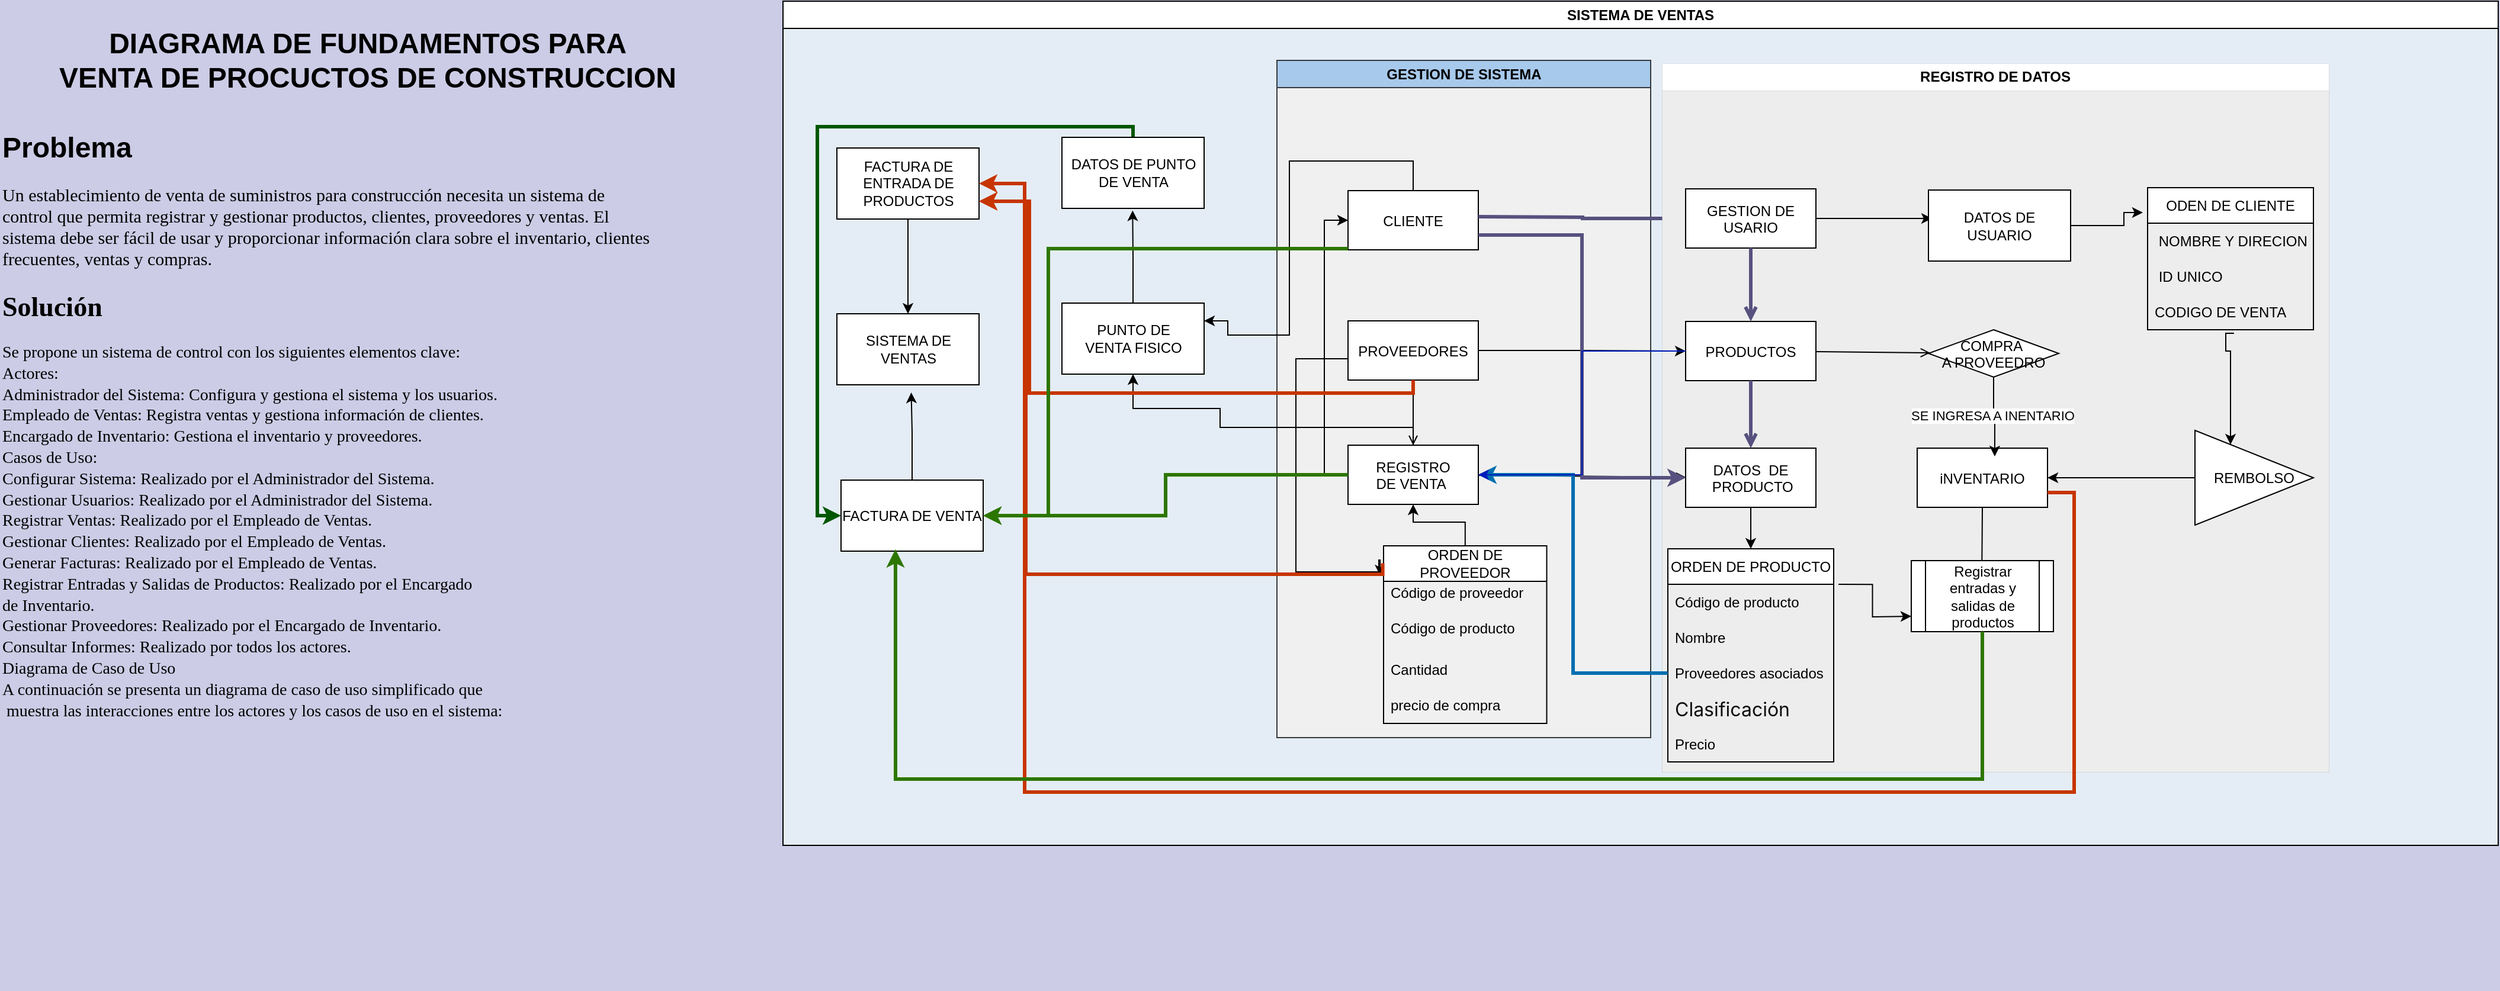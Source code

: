 <mxfile version="24.2.7" type="github">
  <diagram name="Page-1" id="e7e014a7-5840-1c2e-5031-d8a46d1fe8dd">
    <mxGraphModel dx="2910" dy="958" grid="0" gridSize="10" guides="1" tooltips="1" connect="1" arrows="1" fold="1" page="1" pageScale="1" pageWidth="1169" pageHeight="826" background="#CCCCE6" math="0" shadow="0">
      <root>
        <mxCell id="0" />
        <mxCell id="1" parent="0" />
        <mxCell id="HUgngF4sUjFD6s-CNiiS-120" value="SISTEMA DE VENTAS" style="swimlane;whiteSpace=wrap;html=1;swimlaneFillColor=#E4EDF5;" vertex="1" parent="1">
          <mxGeometry x="-450" y="6" width="1448" height="713" as="geometry" />
        </mxCell>
        <mxCell id="HUgngF4sUjFD6s-CNiiS-171" style="edgeStyle=orthogonalEdgeStyle;rounded=0;orthogonalLoop=1;jettySize=auto;html=1;exitX=0.5;exitY=0;exitDx=0;exitDy=0;" edge="1" parent="HUgngF4sUjFD6s-CNiiS-120" source="HUgngF4sUjFD6s-CNiiS-159">
          <mxGeometry relative="1" as="geometry">
            <mxPoint x="295.143" y="176.714" as="targetPoint" />
          </mxGeometry>
        </mxCell>
        <mxCell id="HUgngF4sUjFD6s-CNiiS-159" value="PUNTO DE&lt;br&gt;VENTA FISICO" style="whiteSpace=wrap;html=1;" vertex="1" parent="HUgngF4sUjFD6s-CNiiS-120">
          <mxGeometry x="235.5" y="255" width="120" height="60" as="geometry" />
        </mxCell>
        <mxCell id="HUgngF4sUjFD6s-CNiiS-166" value="SISTEMA DE VENTAS" style="whiteSpace=wrap;html=1;" vertex="1" parent="HUgngF4sUjFD6s-CNiiS-120">
          <mxGeometry x="45.5" y="264" width="120" height="60" as="geometry" />
        </mxCell>
        <mxCell id="HUgngF4sUjFD6s-CNiiS-181" style="edgeStyle=orthogonalEdgeStyle;rounded=0;orthogonalLoop=1;jettySize=auto;html=1;entryX=0.5;entryY=0;entryDx=0;entryDy=0;" edge="1" parent="HUgngF4sUjFD6s-CNiiS-120" source="HUgngF4sUjFD6s-CNiiS-165" target="HUgngF4sUjFD6s-CNiiS-166">
          <mxGeometry relative="1" as="geometry" />
        </mxCell>
        <mxCell id="HUgngF4sUjFD6s-CNiiS-165" value="FACTURA DE ENTRADA DE PRODUCTOS" style="whiteSpace=wrap;html=1;" vertex="1" parent="HUgngF4sUjFD6s-CNiiS-120">
          <mxGeometry x="45.5" y="124" width="120" height="60" as="geometry" />
        </mxCell>
        <mxCell id="2" value="GESTION DE SISTEMA" style="swimlane;whiteSpace=wrap;swimlaneFillColor=#F0F0F0;fillColor=#A7C9EB;strokeColor=#36393d;" parent="HUgngF4sUjFD6s-CNiiS-120" vertex="1">
          <mxGeometry x="417" y="50" width="315.5" height="572" as="geometry" />
        </mxCell>
        <mxCell id="7" value="CLIENTE" style="" parent="2" vertex="1">
          <mxGeometry x="60" y="110" width="110" height="50" as="geometry" />
        </mxCell>
        <mxCell id="HUgngF4sUjFD6s-CNiiS-97" style="edgeStyle=orthogonalEdgeStyle;rounded=0;orthogonalLoop=1;jettySize=auto;html=1;exitX=0;exitY=0.5;exitDx=0;exitDy=0;entryX=-0.021;entryY=0.167;entryDx=0;entryDy=0;entryPerimeter=0;" edge="1" parent="2" source="8" target="HUgngF4sUjFD6s-CNiiS-98">
          <mxGeometry relative="1" as="geometry">
            <mxPoint x="87.5" y="532" as="targetPoint" />
            <Array as="points">
              <mxPoint x="60" y="252" />
              <mxPoint x="16" y="252" />
              <mxPoint x="16" y="432" />
              <mxPoint x="86" y="432" />
              <mxPoint x="86" y="422" />
              <mxPoint x="87" y="422" />
            </Array>
          </mxGeometry>
        </mxCell>
        <mxCell id="8" value="PROVEEDORES" style="" parent="2" vertex="1">
          <mxGeometry x="60" y="220" width="110" height="50" as="geometry" />
        </mxCell>
        <mxCell id="HUgngF4sUjFD6s-CNiiS-160" style="edgeStyle=orthogonalEdgeStyle;rounded=0;orthogonalLoop=1;jettySize=auto;html=1;entryX=0;entryY=0.5;entryDx=0;entryDy=0;exitX=0;exitY=0.5;exitDx=0;exitDy=0;" edge="1" parent="2" source="10" target="7">
          <mxGeometry relative="1" as="geometry" />
        </mxCell>
        <mxCell id="10" value="REGISTRO &#xa;DE VENTA " style="" parent="2" vertex="1">
          <mxGeometry x="60" y="325" width="110" height="50" as="geometry" />
        </mxCell>
        <mxCell id="11" value="" style="endArrow=open;endFill=1;rounded=0" parent="2" source="8" target="10" edge="1">
          <mxGeometry relative="1" as="geometry" />
        </mxCell>
        <mxCell id="HUgngF4sUjFD6s-CNiiS-42" style="edgeStyle=orthogonalEdgeStyle;rounded=0;orthogonalLoop=1;jettySize=auto;html=1;entryX=0;entryY=0.5;entryDx=0;entryDy=0;exitX=1;exitY=0.5;exitDx=0;exitDy=0;fillColor=#d0cee2;strokeColor=#56517e;strokeWidth=3;" edge="1" parent="2" target="15">
          <mxGeometry relative="1" as="geometry">
            <mxPoint x="170" y="132" as="sourcePoint" />
            <mxPoint x="300" y="92" as="targetPoint" />
          </mxGeometry>
        </mxCell>
        <mxCell id="HUgngF4sUjFD6s-CNiiS-186" style="edgeStyle=orthogonalEdgeStyle;rounded=0;orthogonalLoop=1;jettySize=auto;html=1;" edge="1" parent="2" source="HUgngF4sUjFD6s-CNiiS-98" target="10">
          <mxGeometry relative="1" as="geometry" />
        </mxCell>
        <mxCell id="HUgngF4sUjFD6s-CNiiS-98" value="ORDEN DE PROVEEDOR" style="swimlane;fontStyle=0;childLayout=stackLayout;horizontal=1;startSize=30;horizontalStack=0;resizeParent=1;resizeParentMax=0;resizeLast=0;collapsible=1;marginBottom=0;whiteSpace=wrap;html=1;" vertex="1" parent="2">
          <mxGeometry x="90" y="410" width="137.75" height="150" as="geometry" />
        </mxCell>
        <mxCell id="HUgngF4sUjFD6s-CNiiS-99" value="&lt;div&gt;Código de proveedor&lt;/div&gt;&lt;div&gt;&lt;br&gt;&lt;/div&gt;" style="text;strokeColor=none;fillColor=none;align=left;verticalAlign=middle;spacingLeft=4;spacingRight=4;overflow=hidden;points=[[0,0.5],[1,0.5]];portConstraint=eastwest;rotatable=0;whiteSpace=wrap;html=1;" vertex="1" parent="HUgngF4sUjFD6s-CNiiS-98">
          <mxGeometry y="30" width="137.75" height="30" as="geometry" />
        </mxCell>
        <mxCell id="HUgngF4sUjFD6s-CNiiS-100" value="&lt;div&gt;Código de producto&lt;/div&gt;&lt;div&gt;&lt;br&gt;&lt;/div&gt;" style="text;strokeColor=none;fillColor=none;align=left;verticalAlign=middle;spacingLeft=4;spacingRight=4;overflow=hidden;points=[[0,0.5],[1,0.5]];portConstraint=eastwest;rotatable=0;whiteSpace=wrap;html=1;" vertex="1" parent="HUgngF4sUjFD6s-CNiiS-98">
          <mxGeometry y="60" width="137.75" height="30" as="geometry" />
        </mxCell>
        <mxCell id="HUgngF4sUjFD6s-CNiiS-101" value="&lt;div&gt;Cantidad&lt;br&gt;&lt;/div&gt;" style="text;strokeColor=none;fillColor=none;align=left;verticalAlign=middle;spacingLeft=4;spacingRight=4;overflow=hidden;points=[[0,0.5],[1,0.5]];portConstraint=eastwest;rotatable=0;whiteSpace=wrap;html=1;" vertex="1" parent="HUgngF4sUjFD6s-CNiiS-98">
          <mxGeometry y="90" width="137.75" height="30" as="geometry" />
        </mxCell>
        <mxCell id="HUgngF4sUjFD6s-CNiiS-111" value="precio de compra" style="text;strokeColor=none;fillColor=none;align=left;verticalAlign=middle;spacingLeft=4;spacingRight=4;overflow=hidden;points=[[0,0.5],[1,0.5]];portConstraint=eastwest;rotatable=0;whiteSpace=wrap;html=1;" vertex="1" parent="HUgngF4sUjFD6s-CNiiS-98">
          <mxGeometry y="120" width="137.75" height="30" as="geometry" />
        </mxCell>
        <mxCell id="HUgngF4sUjFD6s-CNiiS-161" style="edgeStyle=orthogonalEdgeStyle;rounded=0;orthogonalLoop=1;jettySize=auto;html=1;entryX=1;entryY=0.25;entryDx=0;entryDy=0;" edge="1" parent="HUgngF4sUjFD6s-CNiiS-120" source="7" target="HUgngF4sUjFD6s-CNiiS-159">
          <mxGeometry relative="1" as="geometry">
            <Array as="points">
              <mxPoint x="427.5" y="135" />
              <mxPoint x="427.5" y="282" />
              <mxPoint x="375.5" y="282" />
            </Array>
          </mxGeometry>
        </mxCell>
        <mxCell id="HUgngF4sUjFD6s-CNiiS-162" style="edgeStyle=orthogonalEdgeStyle;rounded=0;orthogonalLoop=1;jettySize=auto;html=1;entryX=0.5;entryY=1;entryDx=0;entryDy=0;" edge="1" parent="HUgngF4sUjFD6s-CNiiS-120" source="10" target="HUgngF4sUjFD6s-CNiiS-159">
          <mxGeometry relative="1" as="geometry">
            <Array as="points">
              <mxPoint x="369" y="360" />
              <mxPoint x="369" y="344" />
              <mxPoint x="296" y="344" />
            </Array>
          </mxGeometry>
        </mxCell>
        <mxCell id="3" value="REGISTRO DE DATOS" style="swimlane;whiteSpace=wrap;fillColor=default;strokeColor=default;dashed=1;strokeWidth=0;gradientColor=none;swimlaneFillColor=#EDEDED;" parent="HUgngF4sUjFD6s-CNiiS-120" vertex="1">
          <mxGeometry x="742" y="52.5" width="563" height="598.5" as="geometry" />
        </mxCell>
        <mxCell id="HUgngF4sUjFD6s-CNiiS-50" style="edgeStyle=orthogonalEdgeStyle;rounded=0;orthogonalLoop=1;jettySize=auto;html=1;exitX=1;exitY=0.5;exitDx=0;exitDy=0;entryX=0.025;entryY=0.4;entryDx=0;entryDy=0;entryPerimeter=0;" edge="1" parent="3" source="15" target="HUgngF4sUjFD6s-CNiiS-54">
          <mxGeometry relative="1" as="geometry">
            <mxPoint x="310" y="95" as="targetPoint" />
          </mxGeometry>
        </mxCell>
        <mxCell id="15" value="GESTION DE&#xa; USARIO " style="" parent="3" vertex="1">
          <mxGeometry x="20" y="106" width="110" height="50" as="geometry" />
        </mxCell>
        <mxCell id="16" value="PRODUCTOS" style="" parent="3" vertex="1">
          <mxGeometry x="20" y="218" width="110" height="50" as="geometry" />
        </mxCell>
        <mxCell id="17" value="" style="endArrow=open;endFill=1;rounded=0;fillColor=#d0cee2;strokeColor=#56517e;strokeWidth=3;" parent="3" source="15" target="16" edge="1">
          <mxGeometry relative="1" as="geometry" />
        </mxCell>
        <mxCell id="18" value="DATOS  DE&#xa; PRODUCTO" style="" parent="3" vertex="1">
          <mxGeometry x="20" y="325" width="110" height="50" as="geometry" />
        </mxCell>
        <mxCell id="19" value="" style="endArrow=open;strokeColor=#56517e;endFill=1;rounded=0;fillColor=#d0cee2;strokeWidth=3;" parent="3" source="16" target="18" edge="1">
          <mxGeometry relative="1" as="geometry" />
        </mxCell>
        <mxCell id="21" value="COMPRA &#xa;A PROVEEDRO" style="rhombus;" parent="3" vertex="1">
          <mxGeometry x="225" y="225" width="110" height="40" as="geometry" />
        </mxCell>
        <mxCell id="24" value="" style="endArrow=open;endFill=1;rounded=0;" parent="3" source="16" target="21" edge="1">
          <mxGeometry relative="1" as="geometry" />
        </mxCell>
        <mxCell id="HUgngF4sUjFD6s-CNiiS-55" style="edgeStyle=orthogonalEdgeStyle;rounded=0;orthogonalLoop=1;jettySize=auto;html=1;exitX=0.5;exitY=1;exitDx=0;exitDy=0;" edge="1" parent="3" source="30">
          <mxGeometry relative="1" as="geometry">
            <mxPoint x="270" y="442" as="targetPoint" />
          </mxGeometry>
        </mxCell>
        <mxCell id="30" value="iNVENTARIO" style="" parent="3" vertex="1">
          <mxGeometry x="215.5" y="325" width="110" height="50" as="geometry" />
        </mxCell>
        <mxCell id="HUgngF4sUjFD6s-CNiiS-52" style="edgeStyle=orthogonalEdgeStyle;rounded=0;orthogonalLoop=1;jettySize=auto;html=1;exitX=0.5;exitY=1;exitDx=0;exitDy=0;entryX=0.595;entryY=0.14;entryDx=0;entryDy=0;entryPerimeter=0;" edge="1" parent="3" source="21" target="30">
          <mxGeometry relative="1" as="geometry" />
        </mxCell>
        <mxCell id="HUgngF4sUjFD6s-CNiiS-53" value="SE INGRESA A INENTARIO" style="edgeLabel;html=1;align=center;verticalAlign=middle;resizable=0;points=[];" vertex="1" connectable="0" parent="HUgngF4sUjFD6s-CNiiS-52">
          <mxGeometry x="-0.022" y="-2" relative="1" as="geometry">
            <mxPoint as="offset" />
          </mxGeometry>
        </mxCell>
        <mxCell id="HUgngF4sUjFD6s-CNiiS-54" value="DATOS DE USUARIO" style="whiteSpace=wrap;html=1;" vertex="1" parent="3">
          <mxGeometry x="225" y="107" width="120" height="60" as="geometry" />
        </mxCell>
        <mxCell id="HUgngF4sUjFD6s-CNiiS-56" value="Registrar entradas y salidas de productos" style="shape=process;whiteSpace=wrap;html=1;backgroundOutline=1;" vertex="1" parent="3">
          <mxGeometry x="210.5" y="420" width="120" height="60" as="geometry" />
        </mxCell>
        <mxCell id="HUgngF4sUjFD6s-CNiiS-62" style="edgeStyle=orthogonalEdgeStyle;rounded=0;orthogonalLoop=1;jettySize=auto;html=1;entryX=0;entryY=0.5;entryDx=0;entryDy=0;exitX=1.029;exitY=0.167;exitDx=0;exitDy=0;exitPerimeter=0;" edge="1" parent="3" source="HUgngF4sUjFD6s-CNiiS-112">
          <mxGeometry relative="1" as="geometry">
            <mxPoint x="160" y="468" as="sourcePoint" />
            <mxPoint x="210.5" y="467" as="targetPoint" />
          </mxGeometry>
        </mxCell>
        <mxCell id="HUgngF4sUjFD6s-CNiiS-88" style="edgeStyle=orthogonalEdgeStyle;rounded=0;orthogonalLoop=1;jettySize=auto;html=1;exitX=0.521;exitY=1.1;exitDx=0;exitDy=0;exitPerimeter=0;" edge="1" parent="3" source="HUgngF4sUjFD6s-CNiiS-92" target="HUgngF4sUjFD6s-CNiiS-84">
          <mxGeometry relative="1" as="geometry">
            <mxPoint x="480" y="178.5" as="sourcePoint" />
            <Array as="points">
              <mxPoint x="476" y="228" />
              <mxPoint x="476" y="243" />
              <mxPoint x="480" y="243" />
            </Array>
          </mxGeometry>
        </mxCell>
        <mxCell id="HUgngF4sUjFD6s-CNiiS-87" style="edgeStyle=orthogonalEdgeStyle;rounded=0;orthogonalLoop=1;jettySize=auto;html=1;entryX=1;entryY=0.5;entryDx=0;entryDy=0;" edge="1" parent="3" source="HUgngF4sUjFD6s-CNiiS-84" target="30">
          <mxGeometry relative="1" as="geometry" />
        </mxCell>
        <mxCell id="HUgngF4sUjFD6s-CNiiS-84" value="REMBOLSO" style="triangle;whiteSpace=wrap;html=1;" vertex="1" parent="3">
          <mxGeometry x="450" y="310" width="100" height="80" as="geometry" />
        </mxCell>
        <mxCell id="HUgngF4sUjFD6s-CNiiS-89" value="ODEN DE CLIENTE" style="swimlane;fontStyle=0;childLayout=stackLayout;horizontal=1;startSize=30;horizontalStack=0;resizeParent=1;resizeParentMax=0;resizeLast=0;collapsible=1;marginBottom=0;whiteSpace=wrap;html=1;" vertex="1" parent="3">
          <mxGeometry x="410" y="105" width="140" height="120" as="geometry" />
        </mxCell>
        <mxCell id="HUgngF4sUjFD6s-CNiiS-90" value="&amp;nbsp;NOMBRE Y DIRECION" style="text;strokeColor=none;fillColor=none;align=left;verticalAlign=middle;spacingLeft=4;spacingRight=4;overflow=hidden;points=[[0,0.5],[1,0.5]];portConstraint=eastwest;rotatable=0;whiteSpace=wrap;html=1;" vertex="1" parent="HUgngF4sUjFD6s-CNiiS-89">
          <mxGeometry y="30" width="140" height="30" as="geometry" />
        </mxCell>
        <mxCell id="HUgngF4sUjFD6s-CNiiS-91" value="&amp;nbsp;ID UNICO" style="text;strokeColor=none;fillColor=none;align=left;verticalAlign=middle;spacingLeft=4;spacingRight=4;overflow=hidden;points=[[0,0.5],[1,0.5]];portConstraint=eastwest;rotatable=0;whiteSpace=wrap;html=1;" vertex="1" parent="HUgngF4sUjFD6s-CNiiS-89">
          <mxGeometry y="60" width="140" height="30" as="geometry" />
        </mxCell>
        <mxCell id="HUgngF4sUjFD6s-CNiiS-92" value="CODIGO DE VENTA" style="text;strokeColor=none;fillColor=none;align=left;verticalAlign=middle;spacingLeft=4;spacingRight=4;overflow=hidden;points=[[0,0.5],[1,0.5]];portConstraint=eastwest;rotatable=0;whiteSpace=wrap;html=1;" vertex="1" parent="HUgngF4sUjFD6s-CNiiS-89">
          <mxGeometry y="90" width="140" height="30" as="geometry" />
        </mxCell>
        <mxCell id="HUgngF4sUjFD6s-CNiiS-95" style="edgeStyle=orthogonalEdgeStyle;rounded=0;orthogonalLoop=1;jettySize=auto;html=1;entryX=-0.029;entryY=0.175;entryDx=0;entryDy=0;entryPerimeter=0;" edge="1" parent="3" source="HUgngF4sUjFD6s-CNiiS-54" target="HUgngF4sUjFD6s-CNiiS-89">
          <mxGeometry relative="1" as="geometry">
            <mxPoint x="400" y="170" as="targetPoint" />
            <Array as="points">
              <mxPoint x="390" y="137" />
              <mxPoint x="390" y="126" />
            </Array>
          </mxGeometry>
        </mxCell>
        <mxCell id="HUgngF4sUjFD6s-CNiiS-116" value="" style="edgeStyle=orthogonalEdgeStyle;rounded=0;orthogonalLoop=1;jettySize=auto;html=1;exitX=0.5;exitY=1;exitDx=0;exitDy=0;" edge="1" parent="3" source="18" target="HUgngF4sUjFD6s-CNiiS-112">
          <mxGeometry relative="1" as="geometry">
            <mxPoint x="555" y="543" as="targetPoint" />
            <mxPoint x="555" y="505" as="sourcePoint" />
          </mxGeometry>
        </mxCell>
        <mxCell id="HUgngF4sUjFD6s-CNiiS-112" value="ORDEN DE PRODUCTO" style="swimlane;fontStyle=0;childLayout=stackLayout;horizontal=1;startSize=30;horizontalStack=0;resizeParent=1;resizeParentMax=0;resizeLast=0;collapsible=1;marginBottom=0;whiteSpace=wrap;html=1;" vertex="1" parent="3">
          <mxGeometry x="5" y="410" width="140" height="180" as="geometry" />
        </mxCell>
        <mxCell id="HUgngF4sUjFD6s-CNiiS-113" value="&lt;div&gt;Código de producto&lt;/div&gt;" style="text;strokeColor=none;fillColor=none;align=left;verticalAlign=middle;spacingLeft=4;spacingRight=4;overflow=hidden;points=[[0,0.5],[1,0.5]];portConstraint=eastwest;rotatable=0;whiteSpace=wrap;html=1;" vertex="1" parent="HUgngF4sUjFD6s-CNiiS-112">
          <mxGeometry y="30" width="140" height="30" as="geometry" />
        </mxCell>
        <mxCell id="HUgngF4sUjFD6s-CNiiS-114" value="Nombre" style="text;strokeColor=none;fillColor=none;align=left;verticalAlign=middle;spacingLeft=4;spacingRight=4;overflow=hidden;points=[[0,0.5],[1,0.5]];portConstraint=eastwest;rotatable=0;whiteSpace=wrap;html=1;" vertex="1" parent="HUgngF4sUjFD6s-CNiiS-112">
          <mxGeometry y="60" width="140" height="30" as="geometry" />
        </mxCell>
        <mxCell id="HUgngF4sUjFD6s-CNiiS-118" value="Proveedores asociados" style="text;strokeColor=none;fillColor=none;align=left;verticalAlign=middle;spacingLeft=4;spacingRight=4;overflow=hidden;points=[[0,0.5],[1,0.5]];portConstraint=eastwest;rotatable=0;whiteSpace=wrap;html=1;" vertex="1" parent="HUgngF4sUjFD6s-CNiiS-112">
          <mxGeometry y="90" width="140" height="30" as="geometry" />
        </mxCell>
        <mxCell id="HUgngF4sUjFD6s-CNiiS-119" value="&lt;font face=&quot;ui-sans-serif, -apple-system, system-ui, Segoe UI, Roboto, Ubuntu, Cantarell, Noto Sans, sans-serif, Helvetica, Apple Color Emoji, Arial, Segoe UI Emoji, Segoe UI Symbol&quot; color=&quot;#0d0d0d&quot;&gt;&lt;span style=&quot;font-size: 16px; white-space-collapse: preserve;&quot;&gt;Clasificación&lt;/span&gt;&lt;/font&gt;&amp;nbsp;" style="text;strokeColor=none;fillColor=none;align=left;verticalAlign=middle;spacingLeft=4;spacingRight=4;overflow=hidden;points=[[0,0.5],[1,0.5]];portConstraint=eastwest;rotatable=0;whiteSpace=wrap;html=1;" vertex="1" parent="HUgngF4sUjFD6s-CNiiS-112">
          <mxGeometry y="120" width="140" height="30" as="geometry" />
        </mxCell>
        <mxCell id="HUgngF4sUjFD6s-CNiiS-115" value="Precio" style="text;strokeColor=none;fillColor=none;align=left;verticalAlign=middle;spacingLeft=4;spacingRight=4;overflow=hidden;points=[[0,0.5],[1,0.5]];portConstraint=eastwest;rotatable=0;whiteSpace=wrap;html=1;" vertex="1" parent="HUgngF4sUjFD6s-CNiiS-112">
          <mxGeometry y="150" width="140" height="30" as="geometry" />
        </mxCell>
        <mxCell id="HUgngF4sUjFD6s-CNiiS-44" style="edgeStyle=orthogonalEdgeStyle;rounded=0;orthogonalLoop=1;jettySize=auto;html=1;exitX=1;exitY=0.5;exitDx=0;exitDy=0;" edge="1" parent="HUgngF4sUjFD6s-CNiiS-120" source="8" target="16">
          <mxGeometry relative="1" as="geometry" />
        </mxCell>
        <mxCell id="20" value="" style="endArrow=open;endFill=1;rounded=0" parent="HUgngF4sUjFD6s-CNiiS-120" source="10" target="18" edge="1">
          <mxGeometry relative="1" as="geometry" />
        </mxCell>
        <mxCell id="HUgngF4sUjFD6s-CNiiS-43" style="edgeStyle=orthogonalEdgeStyle;rounded=0;orthogonalLoop=1;jettySize=auto;html=1;exitX=1;exitY=0.75;exitDx=0;exitDy=0;entryX=0;entryY=0.5;entryDx=0;entryDy=0;fillColor=#d0cee2;strokeColor=#56517e;strokeWidth=3;" edge="1" parent="HUgngF4sUjFD6s-CNiiS-120" source="7" target="18">
          <mxGeometry relative="1" as="geometry" />
        </mxCell>
        <mxCell id="HUgngF4sUjFD6s-CNiiS-168" value="FACTURA DE VENTA" style="whiteSpace=wrap;html=1;" vertex="1" parent="HUgngF4sUjFD6s-CNiiS-120">
          <mxGeometry x="49" y="404.5" width="120" height="60" as="geometry" />
        </mxCell>
        <mxCell id="HUgngF4sUjFD6s-CNiiS-187" style="edgeStyle=orthogonalEdgeStyle;rounded=0;orthogonalLoop=1;jettySize=auto;html=1;entryX=0;entryY=0.5;entryDx=0;entryDy=0;strokeWidth=3;fillColor=#008a00;strokeColor=#005700;" edge="1" parent="HUgngF4sUjFD6s-CNiiS-120" source="HUgngF4sUjFD6s-CNiiS-172" target="HUgngF4sUjFD6s-CNiiS-168">
          <mxGeometry relative="1" as="geometry">
            <Array as="points">
              <mxPoint x="295" y="106" />
              <mxPoint x="29" y="106" />
              <mxPoint x="29" y="435" />
            </Array>
          </mxGeometry>
        </mxCell>
        <mxCell id="HUgngF4sUjFD6s-CNiiS-172" value="DATOS DE PUNTO DE VENTA" style="whiteSpace=wrap;html=1;" vertex="1" parent="HUgngF4sUjFD6s-CNiiS-120">
          <mxGeometry x="235.5" y="115" width="120" height="60" as="geometry" />
        </mxCell>
        <mxCell id="HUgngF4sUjFD6s-CNiiS-173" style="edgeStyle=orthogonalEdgeStyle;rounded=0;orthogonalLoop=1;jettySize=auto;html=1;exitX=1;exitY=0.75;exitDx=0;exitDy=0;fillColor=#fa6800;strokeColor=#C73500;strokeWidth=3;" edge="1" parent="HUgngF4sUjFD6s-CNiiS-120" source="30" target="HUgngF4sUjFD6s-CNiiS-165">
          <mxGeometry relative="1" as="geometry">
            <Array as="points">
              <mxPoint x="1090" y="415" />
              <mxPoint x="1090" y="668" />
              <mxPoint x="204" y="668" />
              <mxPoint x="204" y="154" />
            </Array>
          </mxGeometry>
        </mxCell>
        <mxCell id="HUgngF4sUjFD6s-CNiiS-174" style="edgeStyle=orthogonalEdgeStyle;rounded=0;orthogonalLoop=1;jettySize=auto;html=1;entryX=1;entryY=0.75;entryDx=0;entryDy=0;fillColor=#fa6800;strokeColor=#C73500;strokeWidth=3;exitX=-0.005;exitY=0.098;exitDx=0;exitDy=0;exitPerimeter=0;" edge="1" parent="HUgngF4sUjFD6s-CNiiS-120" source="HUgngF4sUjFD6s-CNiiS-98" target="HUgngF4sUjFD6s-CNiiS-165">
          <mxGeometry relative="1" as="geometry">
            <mxPoint x="474" y="556" as="sourcePoint" />
            <Array as="points">
              <mxPoint x="506" y="484" />
              <mxPoint x="205" y="484" />
              <mxPoint x="205" y="169" />
            </Array>
          </mxGeometry>
        </mxCell>
        <mxCell id="HUgngF4sUjFD6s-CNiiS-175" style="edgeStyle=orthogonalEdgeStyle;rounded=0;orthogonalLoop=1;jettySize=auto;html=1;entryX=1;entryY=0.75;entryDx=0;entryDy=0;fillColor=#fa6800;strokeColor=#C73500;strokeWidth=3;" edge="1" parent="HUgngF4sUjFD6s-CNiiS-120" source="8" target="HUgngF4sUjFD6s-CNiiS-165">
          <mxGeometry relative="1" as="geometry">
            <Array as="points">
              <mxPoint x="208" y="331" />
              <mxPoint x="208" y="169" />
            </Array>
          </mxGeometry>
        </mxCell>
        <mxCell id="HUgngF4sUjFD6s-CNiiS-176" style="edgeStyle=orthogonalEdgeStyle;rounded=0;orthogonalLoop=1;jettySize=auto;html=1;entryX=1;entryY=0.5;entryDx=0;entryDy=0;fillColor=#60a917;strokeColor=#2D7600;strokeWidth=3;" edge="1" parent="HUgngF4sUjFD6s-CNiiS-120" source="7" target="HUgngF4sUjFD6s-CNiiS-168">
          <mxGeometry relative="1" as="geometry">
            <Array as="points">
              <mxPoint x="224" y="209" />
              <mxPoint x="224" y="434" />
            </Array>
          </mxGeometry>
        </mxCell>
        <mxCell id="HUgngF4sUjFD6s-CNiiS-177" style="edgeStyle=orthogonalEdgeStyle;rounded=0;orthogonalLoop=1;jettySize=auto;html=1;entryX=1;entryY=0.5;entryDx=0;entryDy=0;fillColor=#60a917;strokeColor=#2D7600;strokeWidth=3;" edge="1" parent="HUgngF4sUjFD6s-CNiiS-120" source="10" target="HUgngF4sUjFD6s-CNiiS-168">
          <mxGeometry relative="1" as="geometry" />
        </mxCell>
        <mxCell id="HUgngF4sUjFD6s-CNiiS-178" style="edgeStyle=orthogonalEdgeStyle;rounded=0;orthogonalLoop=1;jettySize=auto;html=1;entryX=1;entryY=0.5;entryDx=0;entryDy=0;fillColor=#1ba1e2;strokeColor=#006EAF;strokeWidth=3;" edge="1" parent="HUgngF4sUjFD6s-CNiiS-120" source="HUgngF4sUjFD6s-CNiiS-118" target="10">
          <mxGeometry relative="1" as="geometry" />
        </mxCell>
        <mxCell id="HUgngF4sUjFD6s-CNiiS-179" style="edgeStyle=orthogonalEdgeStyle;rounded=0;orthogonalLoop=1;jettySize=auto;html=1;entryX=1;entryY=0.5;entryDx=0;entryDy=0;fillColor=#0050ef;strokeColor=#001DBC;" edge="1" parent="HUgngF4sUjFD6s-CNiiS-120" source="16" target="10">
          <mxGeometry relative="1" as="geometry" />
        </mxCell>
        <mxCell id="HUgngF4sUjFD6s-CNiiS-180" style="edgeStyle=orthogonalEdgeStyle;rounded=0;orthogonalLoop=1;jettySize=auto;html=1;entryX=0.383;entryY=0.973;entryDx=0;entryDy=0;entryPerimeter=0;fillColor=#60a917;strokeColor=#2D7600;strokeWidth=3;" edge="1" parent="HUgngF4sUjFD6s-CNiiS-120" source="HUgngF4sUjFD6s-CNiiS-56" target="HUgngF4sUjFD6s-CNiiS-168">
          <mxGeometry relative="1" as="geometry">
            <Array as="points">
              <mxPoint x="1013" y="657" />
              <mxPoint x="95" y="657" />
            </Array>
          </mxGeometry>
        </mxCell>
        <mxCell id="HUgngF4sUjFD6s-CNiiS-182" style="edgeStyle=orthogonalEdgeStyle;rounded=0;orthogonalLoop=1;jettySize=auto;html=1;entryX=0.523;entryY=1.108;entryDx=0;entryDy=0;entryPerimeter=0;" edge="1" parent="HUgngF4sUjFD6s-CNiiS-120" source="HUgngF4sUjFD6s-CNiiS-168" target="HUgngF4sUjFD6s-CNiiS-166">
          <mxGeometry relative="1" as="geometry" />
        </mxCell>
        <mxCell id="HUgngF4sUjFD6s-CNiiS-183" value="DIAGRAMA DE FUNDAMENTOS PARA&lt;br&gt;VENTA DE PROCUCTOS DE CONSTRUCCION" style="text;strokeColor=none;fillColor=none;html=1;fontSize=24;fontStyle=1;verticalAlign=middle;align=center;" vertex="1" parent="1">
          <mxGeometry x="-851" y="36" width="100" height="40" as="geometry" />
        </mxCell>
        <mxCell id="HUgngF4sUjFD6s-CNiiS-185" value="&lt;h1 style=&quot;margin-top: 0px;&quot;&gt;Problema&lt;/h1&gt;&lt;p&gt;&lt;font style=&quot;font-size: 15px;&quot; face=&quot;Georgia&quot;&gt;Un establecimiento de venta de suministros para construcción necesita un sistema de control que permita registrar y gestionar productos, clientes, proveedores y ventas. El sistema debe ser fácil de usar y proporcionar información clara sobre el inventario, clientes frecuentes, ventas y compras.&lt;/font&gt;&lt;/p&gt;" style="text;html=1;whiteSpace=wrap;overflow=hidden;rounded=0;" vertex="1" parent="1">
          <mxGeometry x="-1111" y="109" width="549" height="120" as="geometry" />
        </mxCell>
        <mxCell id="HUgngF4sUjFD6s-CNiiS-189" value="&lt;h1 style=&quot;margin-top: 0px; font-size: 23px;&quot;&gt;&lt;font style=&quot;font-size: 23px;&quot; face=&quot;Georgia&quot;&gt;Solución&lt;/font&gt;&lt;/h1&gt;&lt;pre style=&quot;font-size: 14px;&quot;&gt;&lt;font face=&quot;Lucida Console&quot;&gt;&lt;font style=&quot;font-size: 14px;&quot;&gt;Se propone un sistema de control con los siguientes elementos clave:&lt;br&gt;&lt;/font&gt;&lt;font style=&quot;font-size: 14px;&quot;&gt;Actores:&lt;br&gt;&lt;/font&gt;&lt;font style=&quot;font-size: 14px;&quot;&gt;Administrador del Sistema: Configura y gestiona el sistema y los usuarios.&lt;br&gt;&lt;/font&gt;&lt;font style=&quot;font-size: 14px;&quot;&gt;Empleado de Ventas: Registra ventas y gestiona información de clientes.&lt;br&gt;&lt;/font&gt;&lt;font style=&quot;font-size: 14px;&quot;&gt;Encargado de Inventario: Gestiona el inventario y proveedores.&lt;br&gt;&lt;/font&gt;&lt;font style=&quot;font-size: 14px;&quot;&gt;Casos de Uso:&lt;br&gt;&lt;/font&gt;&lt;font style=&quot;font-size: 14px;&quot;&gt;Configurar Sistema: Realizado por el Administrador del Sistema.&lt;br&gt;&lt;/font&gt;&lt;font style=&quot;font-size: 14px;&quot;&gt;Gestionar Usuarios: Realizado por el Administrador del Sistema.&lt;br&gt;&lt;/font&gt;&lt;font style=&quot;font-size: 14px;&quot;&gt;Registrar Ventas: Realizado por el Empleado de Ventas.&lt;br&gt;&lt;/font&gt;&lt;font style=&quot;font-size: 14px;&quot;&gt;Gestionar Clientes: Realizado por el Empleado de Ventas.&lt;br&gt;&lt;/font&gt;&lt;font style=&quot;font-size: 14px;&quot;&gt;Generar Facturas: Realizado por el Empleado de Ventas.&lt;br&gt;&lt;/font&gt;&lt;font style=&quot;font-size: 14px;&quot;&gt;Registrar Entradas y Salidas de Productos: Realizado por el Encargado &lt;br/&gt;de Inventario.&lt;br&gt;&lt;/font&gt;&lt;font style=&quot;font-size: 14px;&quot;&gt;Gestionar Proveedores: Realizado por el Encargado de Inventario.&lt;br&gt;&lt;/font&gt;&lt;font style=&quot;font-size: 14px;&quot;&gt;Consultar Informes: Realizado por todos los actores.&lt;br&gt;&lt;/font&gt;&lt;font style=&quot;font-size: 14px;&quot;&gt;Diagrama de Caso de Uso&lt;br&gt;&lt;/font&gt;&lt;font style=&quot;font-size: 14px;&quot;&gt;A continuación se presenta un diagrama de caso de uso simplificado que&lt;br&gt; muestra las interacciones entre los actores y los casos de uso en el sistema:&lt;/font&gt;&lt;/font&gt;&lt;/pre&gt;" style="text;html=1;whiteSpace=wrap;overflow=hidden;rounded=0;strokeColor=none;" vertex="1" parent="1">
          <mxGeometry x="-1111" y="244" width="665" height="594" as="geometry" />
        </mxCell>
      </root>
    </mxGraphModel>
  </diagram>
</mxfile>
